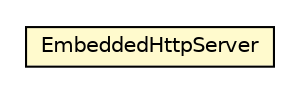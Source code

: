 #!/usr/local/bin/dot
#
# Class diagram 
# Generated by UMLGraph version R5_6_6-8-g8d7759 (http://www.umlgraph.org/)
#

digraph G {
	edge [fontname="Helvetica",fontsize=10,labelfontname="Helvetica",labelfontsize=10];
	node [fontname="Helvetica",fontsize=10,shape=plaintext];
	nodesep=0.25;
	ranksep=0.5;
	// org.dayatang.configuration.EmbeddedHttpServer
	c22541 [label=<<table title="org.dayatang.configuration.EmbeddedHttpServer" border="0" cellborder="1" cellspacing="0" cellpadding="2" port="p" bgcolor="lemonChiffon" href="./EmbeddedHttpServer.html">
		<tr><td><table border="0" cellspacing="0" cellpadding="1">
<tr><td align="center" balign="center"> EmbeddedHttpServer </td></tr>
		</table></td></tr>
		</table>>, URL="./EmbeddedHttpServer.html", fontname="Helvetica", fontcolor="black", fontsize=10.0];
}

